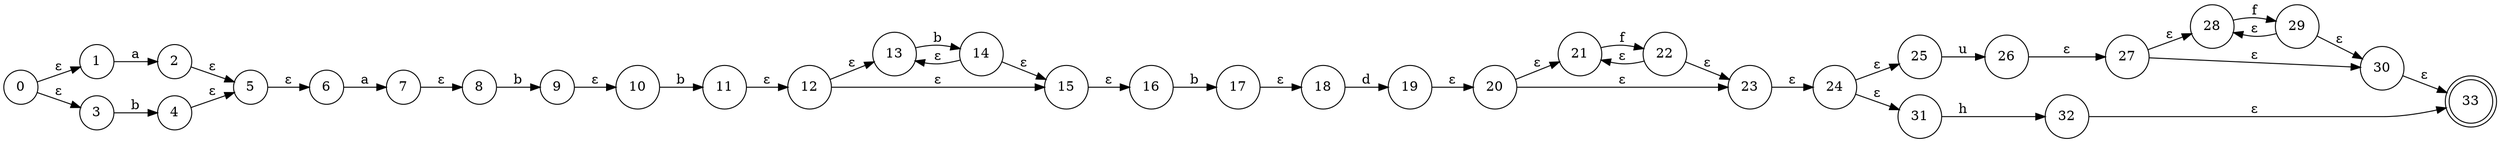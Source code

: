 digraph eNFA {
	rankdir=LR;

	0 [shape=circle];
	0 -> 1 [label="ε"];
	0 -> 3 [label="ε"];

	1 [shape=circle];
	1 -> 2 [label="a"];

	2 [shape=circle];
	2 -> 5 [label="ε"];

	3 [shape=circle];
	3 -> 4 [label="b"];

	4 [shape=circle];
	4 -> 5 [label="ε"];

	5 [shape=circle];
	5 -> 6 [label="ε"];

	6 [shape=circle];
	6 -> 7 [label="a"];

	7 [shape=circle];
	7 -> 8 [label="ε"];

	8 [shape=circle];
	8 -> 9 [label="b"];

	9 [shape=circle];
	9 -> 10 [label="ε"];

	10 [shape=circle];
	10 -> 11 [label="b"];

	11 [shape=circle];
	11 -> 12 [label="ε"];

	12 [shape=circle];
	12 -> 13 [label="ε"];
	12 -> 15 [label="ε"];

	13 [shape=circle];
	13 -> 14 [label="b"];

	14 [shape=circle];
	14 -> 13 [label="ε"];
	14 -> 15 [label="ε"];

	15 [shape=circle];
	15 -> 16 [label="ε"];

	16 [shape=circle];
	16 -> 17 [label="b"];

	17 [shape=circle];
	17 -> 18 [label="ε"];

	18 [shape=circle];
	18 -> 19 [label="d"];

	19 [shape=circle];
	19 -> 20 [label="ε"];

	20 [shape=circle];
	20 -> 21 [label="ε"];
	20 -> 23 [label="ε"];

	21 [shape=circle];
	21 -> 22 [label="f"];

	22 [shape=circle];
	22 -> 21 [label="ε"];
	22 -> 23 [label="ε"];

	23 [shape=circle];
	23 -> 24 [label="ε"];

	24 [shape=circle];
	24 -> 25 [label="ε"];
	24 -> 31 [label="ε"];

	25 [shape=circle];
	25 -> 26 [label="u"];

	26 [shape=circle];
	26 -> 27 [label="ε"];

	27 [shape=circle];
	27 -> 28 [label="ε"];
	27 -> 30 [label="ε"];

	28 [shape=circle];
	28 -> 29 [label="f"];

	29 [shape=circle];
	29 -> 28 [label="ε"];
	29 -> 30 [label="ε"];

	30 [shape=circle];
	30 -> 33 [label="ε"];

	31 [shape=circle];
	31 -> 32 [label="h"];

	32 [shape=circle];
	32 -> 33 [label="ε"];

	33 [shape=doublecircle];

}
